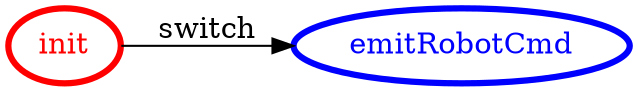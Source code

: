 /*
*
* A GraphViz DOT FSM description 
* Please use a GraphViz visualizer (like http://www.webgraphviz.com)
*  
*/

digraph finite_state_machine {
	rankdir=LR
	size="8,5"
	
	init [ color = red ][ fontcolor = red ][ penwidth = 3 ]
	emitRobotCmd [ color = blue ][ fontcolor = blue ][ penwidth = 3 ]
	
	init -> emitRobotCmd [ label = "switch" ][ color = black ][ fontcolor = black ]
}
